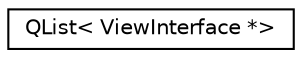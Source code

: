 digraph "类继承关系图"
{
  edge [fontname="Helvetica",fontsize="10",labelfontname="Helvetica",labelfontsize="10"];
  node [fontname="Helvetica",fontsize="10",shape=record];
  rankdir="LR";
  Node0 [label="QList\< ViewInterface *\>",height=0.2,width=0.4,color="black", fillcolor="white", style="filled",URL="$class_q_list.html"];
}

